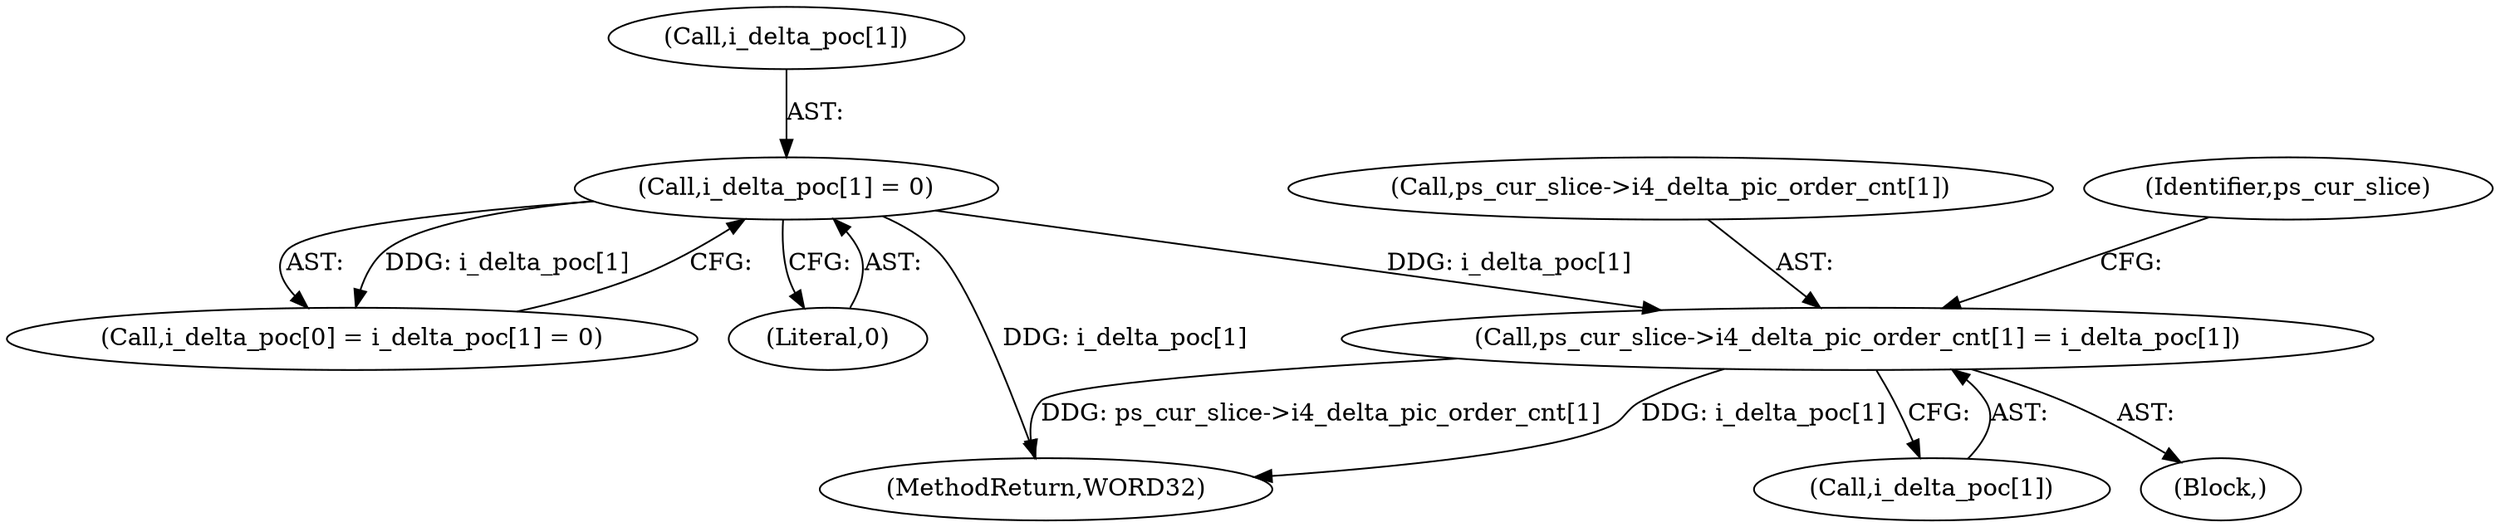 digraph "0_Android_0b23c81c3dd9ec38f7e6806a3955fed1925541a0_2@array" {
"1001470" [label="(Call,ps_cur_slice->i4_delta_pic_order_cnt[1] = i_delta_poc[1])"];
"1000714" [label="(Call,i_delta_poc[1] = 0)"];
"1001471" [label="(Call,ps_cur_slice->i4_delta_pic_order_cnt[1])"];
"1002589" [label="(MethodReturn,WORD32)"];
"1001476" [label="(Call,i_delta_poc[1])"];
"1001481" [label="(Identifier,ps_cur_slice)"];
"1000714" [label="(Call,i_delta_poc[1] = 0)"];
"1000715" [label="(Call,i_delta_poc[1])"];
"1000710" [label="(Call,i_delta_poc[0] = i_delta_poc[1] = 0)"];
"1000718" [label="(Literal,0)"];
"1000158" [label="(Block,)"];
"1001470" [label="(Call,ps_cur_slice->i4_delta_pic_order_cnt[1] = i_delta_poc[1])"];
"1001470" -> "1000158"  [label="AST: "];
"1001470" -> "1001476"  [label="CFG: "];
"1001471" -> "1001470"  [label="AST: "];
"1001476" -> "1001470"  [label="AST: "];
"1001481" -> "1001470"  [label="CFG: "];
"1001470" -> "1002589"  [label="DDG: i_delta_poc[1]"];
"1001470" -> "1002589"  [label="DDG: ps_cur_slice->i4_delta_pic_order_cnt[1]"];
"1000714" -> "1001470"  [label="DDG: i_delta_poc[1]"];
"1000714" -> "1000710"  [label="AST: "];
"1000714" -> "1000718"  [label="CFG: "];
"1000715" -> "1000714"  [label="AST: "];
"1000718" -> "1000714"  [label="AST: "];
"1000710" -> "1000714"  [label="CFG: "];
"1000714" -> "1002589"  [label="DDG: i_delta_poc[1]"];
"1000714" -> "1000710"  [label="DDG: i_delta_poc[1]"];
}

